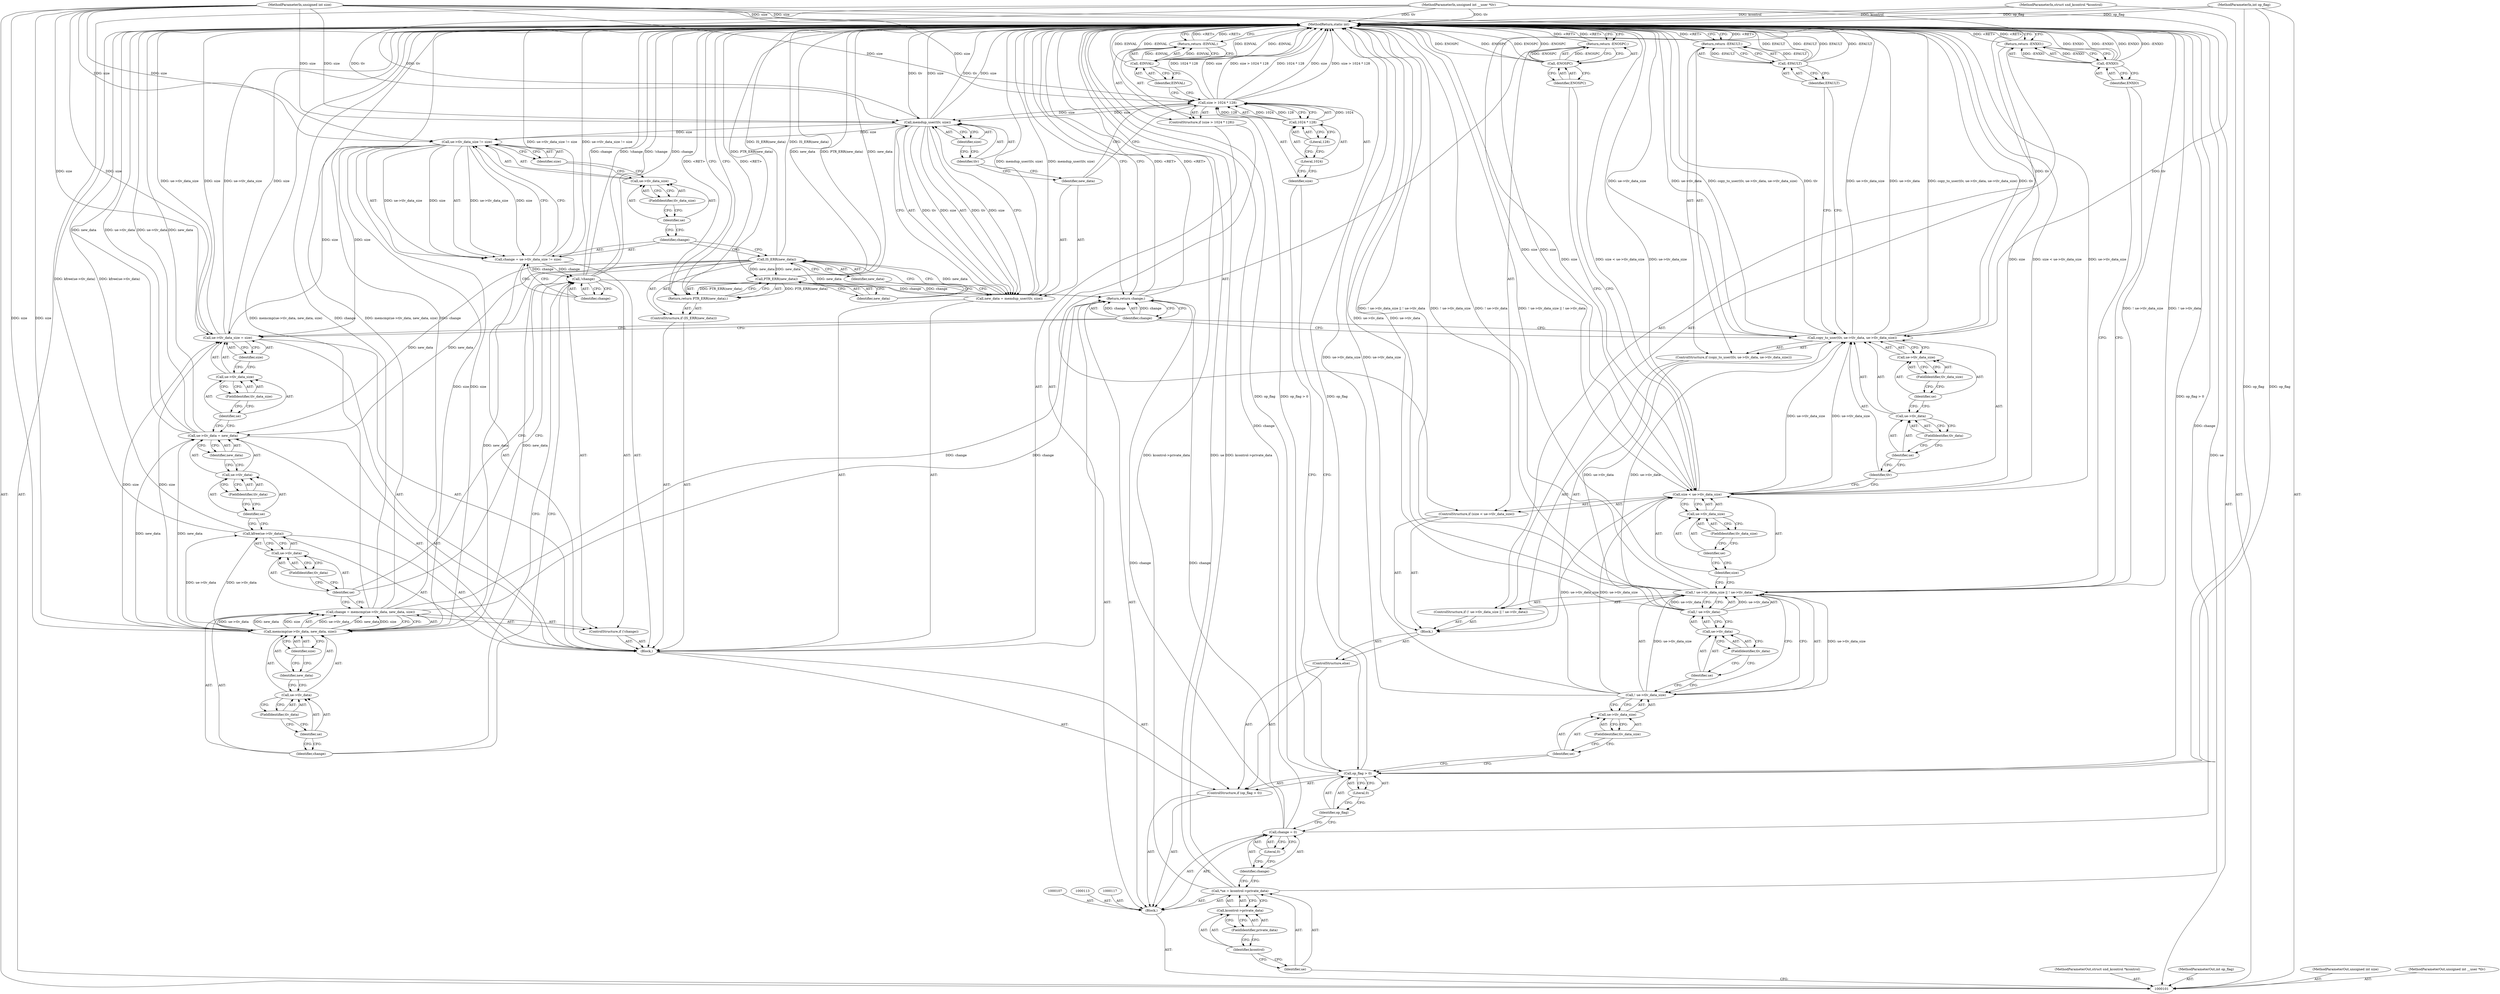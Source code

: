 digraph "1_linux_07f4d9d74a04aa7c72c5dae0ef97565f28f17b92_2" {
"1000213" [label="(MethodReturn,static int)"];
"1000102" [label="(MethodParameterIn,struct snd_kcontrol *kcontrol)"];
"1000296" [label="(MethodParameterOut,struct snd_kcontrol *kcontrol)"];
"1000118" [label="(ControlStructure,if (op_flag > 0))"];
"1000121" [label="(Literal,0)"];
"1000122" [label="(Block,)"];
"1000119" [label="(Call,op_flag > 0)"];
"1000120" [label="(Identifier,op_flag)"];
"1000126" [label="(Call,1024 * 128)"];
"1000127" [label="(Literal,1024)"];
"1000123" [label="(ControlStructure,if (size > 1024 * 128))"];
"1000128" [label="(Literal,128)"];
"1000124" [label="(Call,size > 1024 * 128)"];
"1000125" [label="(Identifier,size)"];
"1000130" [label="(Call,-EINVAL)"];
"1000131" [label="(Identifier,EINVAL)"];
"1000129" [label="(Return,return -EINVAL;)"];
"1000134" [label="(Call,memdup_user(tlv, size))"];
"1000135" [label="(Identifier,tlv)"];
"1000132" [label="(Call,new_data = memdup_user(tlv, size))"];
"1000133" [label="(Identifier,new_data)"];
"1000136" [label="(Identifier,size)"];
"1000139" [label="(Identifier,new_data)"];
"1000137" [label="(ControlStructure,if (IS_ERR(new_data)))"];
"1000138" [label="(Call,IS_ERR(new_data))"];
"1000141" [label="(Call,PTR_ERR(new_data))"];
"1000142" [label="(Identifier,new_data)"];
"1000140" [label="(Return,return PTR_ERR(new_data);)"];
"1000145" [label="(Call,ue->tlv_data_size != size)"];
"1000146" [label="(Call,ue->tlv_data_size)"];
"1000147" [label="(Identifier,ue)"];
"1000148" [label="(FieldIdentifier,tlv_data_size)"];
"1000143" [label="(Call,change = ue->tlv_data_size != size)"];
"1000144" [label="(Identifier,change)"];
"1000149" [label="(Identifier,size)"];
"1000150" [label="(ControlStructure,if (!change))"];
"1000151" [label="(Call,!change)"];
"1000152" [label="(Identifier,change)"];
"1000155" [label="(Call,memcmp(ue->tlv_data, new_data, size))"];
"1000156" [label="(Call,ue->tlv_data)"];
"1000157" [label="(Identifier,ue)"];
"1000158" [label="(FieldIdentifier,tlv_data)"];
"1000159" [label="(Identifier,new_data)"];
"1000153" [label="(Call,change = memcmp(ue->tlv_data, new_data, size))"];
"1000154" [label="(Identifier,change)"];
"1000160" [label="(Identifier,size)"];
"1000103" [label="(MethodParameterIn,int op_flag)"];
"1000297" [label="(MethodParameterOut,int op_flag)"];
"1000164" [label="(FieldIdentifier,tlv_data)"];
"1000161" [label="(Call,kfree(ue->tlv_data))"];
"1000162" [label="(Call,ue->tlv_data)"];
"1000163" [label="(Identifier,ue)"];
"1000169" [label="(Identifier,new_data)"];
"1000165" [label="(Call,ue->tlv_data = new_data)"];
"1000166" [label="(Call,ue->tlv_data)"];
"1000167" [label="(Identifier,ue)"];
"1000168" [label="(FieldIdentifier,tlv_data)"];
"1000174" [label="(Identifier,size)"];
"1000170" [label="(Call,ue->tlv_data_size = size)"];
"1000171" [label="(Call,ue->tlv_data_size)"];
"1000172" [label="(Identifier,ue)"];
"1000173" [label="(FieldIdentifier,tlv_data_size)"];
"1000175" [label="(ControlStructure,else)"];
"1000176" [label="(Block,)"];
"1000182" [label="(FieldIdentifier,tlv_data_size)"];
"1000177" [label="(ControlStructure,if (! ue->tlv_data_size || ! ue->tlv_data))"];
"1000183" [label="(Call,! ue->tlv_data)"];
"1000184" [label="(Call,ue->tlv_data)"];
"1000185" [label="(Identifier,ue)"];
"1000186" [label="(FieldIdentifier,tlv_data)"];
"1000178" [label="(Call,! ue->tlv_data_size || ! ue->tlv_data)"];
"1000179" [label="(Call,! ue->tlv_data_size)"];
"1000180" [label="(Call,ue->tlv_data_size)"];
"1000181" [label="(Identifier,ue)"];
"1000188" [label="(Call,-ENXIO)"];
"1000189" [label="(Identifier,ENXIO)"];
"1000187" [label="(Return,return -ENXIO;)"];
"1000193" [label="(Call,ue->tlv_data_size)"];
"1000194" [label="(Identifier,ue)"];
"1000195" [label="(FieldIdentifier,tlv_data_size)"];
"1000190" [label="(ControlStructure,if (size < ue->tlv_data_size))"];
"1000191" [label="(Call,size < ue->tlv_data_size)"];
"1000192" [label="(Identifier,size)"];
"1000197" [label="(Call,-ENOSPC)"];
"1000198" [label="(Identifier,ENOSPC)"];
"1000196" [label="(Return,return -ENOSPC;)"];
"1000201" [label="(Identifier,tlv)"];
"1000202" [label="(Call,ue->tlv_data)"];
"1000203" [label="(Identifier,ue)"];
"1000204" [label="(FieldIdentifier,tlv_data)"];
"1000199" [label="(ControlStructure,if (copy_to_user(tlv, ue->tlv_data, ue->tlv_data_size)))"];
"1000205" [label="(Call,ue->tlv_data_size)"];
"1000206" [label="(Identifier,ue)"];
"1000207" [label="(FieldIdentifier,tlv_data_size)"];
"1000200" [label="(Call,copy_to_user(tlv, ue->tlv_data, ue->tlv_data_size))"];
"1000209" [label="(Call,-EFAULT)"];
"1000210" [label="(Identifier,EFAULT)"];
"1000208" [label="(Return,return -EFAULT;)"];
"1000104" [label="(MethodParameterIn,unsigned int size)"];
"1000298" [label="(MethodParameterOut,unsigned int size)"];
"1000211" [label="(Return,return change;)"];
"1000212" [label="(Identifier,change)"];
"1000105" [label="(MethodParameterIn,unsigned int __user *tlv)"];
"1000299" [label="(MethodParameterOut,unsigned int __user *tlv)"];
"1000106" [label="(Block,)"];
"1000108" [label="(Call,*ue = kcontrol->private_data)"];
"1000109" [label="(Identifier,ue)"];
"1000110" [label="(Call,kcontrol->private_data)"];
"1000111" [label="(Identifier,kcontrol)"];
"1000112" [label="(FieldIdentifier,private_data)"];
"1000116" [label="(Literal,0)"];
"1000114" [label="(Call,change = 0)"];
"1000115" [label="(Identifier,change)"];
"1000213" -> "1000101"  [label="AST: "];
"1000213" -> "1000129"  [label="CFG: "];
"1000213" -> "1000140"  [label="CFG: "];
"1000213" -> "1000187"  [label="CFG: "];
"1000213" -> "1000196"  [label="CFG: "];
"1000213" -> "1000208"  [label="CFG: "];
"1000213" -> "1000211"  [label="CFG: "];
"1000187" -> "1000213"  [label="DDG: <RET>"];
"1000196" -> "1000213"  [label="DDG: <RET>"];
"1000208" -> "1000213"  [label="DDG: <RET>"];
"1000129" -> "1000213"  [label="DDG: <RET>"];
"1000211" -> "1000213"  [label="DDG: <RET>"];
"1000140" -> "1000213"  [label="DDG: <RET>"];
"1000141" -> "1000213"  [label="DDG: new_data"];
"1000141" -> "1000213"  [label="DDG: PTR_ERR(new_data)"];
"1000165" -> "1000213"  [label="DDG: new_data"];
"1000165" -> "1000213"  [label="DDG: ue->tlv_data"];
"1000200" -> "1000213"  [label="DDG: copy_to_user(tlv, ue->tlv_data, ue->tlv_data_size)"];
"1000200" -> "1000213"  [label="DDG: tlv"];
"1000200" -> "1000213"  [label="DDG: ue->tlv_data_size"];
"1000200" -> "1000213"  [label="DDG: ue->tlv_data"];
"1000105" -> "1000213"  [label="DDG: tlv"];
"1000102" -> "1000213"  [label="DDG: kcontrol"];
"1000153" -> "1000213"  [label="DDG: change"];
"1000153" -> "1000213"  [label="DDG: memcmp(ue->tlv_data, new_data, size)"];
"1000197" -> "1000213"  [label="DDG: -ENOSPC"];
"1000197" -> "1000213"  [label="DDG: ENOSPC"];
"1000138" -> "1000213"  [label="DDG: IS_ERR(new_data)"];
"1000188" -> "1000213"  [label="DDG: -ENXIO"];
"1000188" -> "1000213"  [label="DDG: ENXIO"];
"1000178" -> "1000213"  [label="DDG: ! ue->tlv_data_size || ! ue->tlv_data"];
"1000178" -> "1000213"  [label="DDG: ! ue->tlv_data_size"];
"1000178" -> "1000213"  [label="DDG: ! ue->tlv_data"];
"1000130" -> "1000213"  [label="DDG: -EINVAL"];
"1000130" -> "1000213"  [label="DDG: EINVAL"];
"1000124" -> "1000213"  [label="DDG: 1024 * 128"];
"1000124" -> "1000213"  [label="DDG: size"];
"1000124" -> "1000213"  [label="DDG: size > 1024 * 128"];
"1000209" -> "1000213"  [label="DDG: -EFAULT"];
"1000209" -> "1000213"  [label="DDG: EFAULT"];
"1000151" -> "1000213"  [label="DDG: !change"];
"1000151" -> "1000213"  [label="DDG: change"];
"1000104" -> "1000213"  [label="DDG: size"];
"1000183" -> "1000213"  [label="DDG: ue->tlv_data"];
"1000103" -> "1000213"  [label="DDG: op_flag"];
"1000132" -> "1000213"  [label="DDG: memdup_user(tlv, size)"];
"1000191" -> "1000213"  [label="DDG: size < ue->tlv_data_size"];
"1000191" -> "1000213"  [label="DDG: ue->tlv_data_size"];
"1000191" -> "1000213"  [label="DDG: size"];
"1000114" -> "1000213"  [label="DDG: change"];
"1000179" -> "1000213"  [label="DDG: ue->tlv_data_size"];
"1000134" -> "1000213"  [label="DDG: tlv"];
"1000134" -> "1000213"  [label="DDG: size"];
"1000108" -> "1000213"  [label="DDG: kcontrol->private_data"];
"1000108" -> "1000213"  [label="DDG: ue"];
"1000119" -> "1000213"  [label="DDG: op_flag"];
"1000119" -> "1000213"  [label="DDG: op_flag > 0"];
"1000143" -> "1000213"  [label="DDG: ue->tlv_data_size != size"];
"1000170" -> "1000213"  [label="DDG: ue->tlv_data_size"];
"1000170" -> "1000213"  [label="DDG: size"];
"1000161" -> "1000213"  [label="DDG: kfree(ue->tlv_data)"];
"1000102" -> "1000101"  [label="AST: "];
"1000102" -> "1000213"  [label="DDG: kcontrol"];
"1000296" -> "1000101"  [label="AST: "];
"1000118" -> "1000106"  [label="AST: "];
"1000119" -> "1000118"  [label="AST: "];
"1000122" -> "1000118"  [label="AST: "];
"1000175" -> "1000118"  [label="AST: "];
"1000121" -> "1000119"  [label="AST: "];
"1000121" -> "1000120"  [label="CFG: "];
"1000119" -> "1000121"  [label="CFG: "];
"1000122" -> "1000118"  [label="AST: "];
"1000123" -> "1000122"  [label="AST: "];
"1000132" -> "1000122"  [label="AST: "];
"1000137" -> "1000122"  [label="AST: "];
"1000143" -> "1000122"  [label="AST: "];
"1000150" -> "1000122"  [label="AST: "];
"1000161" -> "1000122"  [label="AST: "];
"1000165" -> "1000122"  [label="AST: "];
"1000170" -> "1000122"  [label="AST: "];
"1000119" -> "1000118"  [label="AST: "];
"1000119" -> "1000121"  [label="CFG: "];
"1000120" -> "1000119"  [label="AST: "];
"1000121" -> "1000119"  [label="AST: "];
"1000125" -> "1000119"  [label="CFG: "];
"1000181" -> "1000119"  [label="CFG: "];
"1000119" -> "1000213"  [label="DDG: op_flag"];
"1000119" -> "1000213"  [label="DDG: op_flag > 0"];
"1000103" -> "1000119"  [label="DDG: op_flag"];
"1000120" -> "1000119"  [label="AST: "];
"1000120" -> "1000114"  [label="CFG: "];
"1000121" -> "1000120"  [label="CFG: "];
"1000126" -> "1000124"  [label="AST: "];
"1000126" -> "1000128"  [label="CFG: "];
"1000127" -> "1000126"  [label="AST: "];
"1000128" -> "1000126"  [label="AST: "];
"1000124" -> "1000126"  [label="CFG: "];
"1000126" -> "1000124"  [label="DDG: 1024"];
"1000126" -> "1000124"  [label="DDG: 128"];
"1000127" -> "1000126"  [label="AST: "];
"1000127" -> "1000125"  [label="CFG: "];
"1000128" -> "1000127"  [label="CFG: "];
"1000123" -> "1000122"  [label="AST: "];
"1000124" -> "1000123"  [label="AST: "];
"1000129" -> "1000123"  [label="AST: "];
"1000128" -> "1000126"  [label="AST: "];
"1000128" -> "1000127"  [label="CFG: "];
"1000126" -> "1000128"  [label="CFG: "];
"1000124" -> "1000123"  [label="AST: "];
"1000124" -> "1000126"  [label="CFG: "];
"1000125" -> "1000124"  [label="AST: "];
"1000126" -> "1000124"  [label="AST: "];
"1000131" -> "1000124"  [label="CFG: "];
"1000133" -> "1000124"  [label="CFG: "];
"1000124" -> "1000213"  [label="DDG: 1024 * 128"];
"1000124" -> "1000213"  [label="DDG: size"];
"1000124" -> "1000213"  [label="DDG: size > 1024 * 128"];
"1000104" -> "1000124"  [label="DDG: size"];
"1000126" -> "1000124"  [label="DDG: 1024"];
"1000126" -> "1000124"  [label="DDG: 128"];
"1000124" -> "1000134"  [label="DDG: size"];
"1000125" -> "1000124"  [label="AST: "];
"1000125" -> "1000119"  [label="CFG: "];
"1000127" -> "1000125"  [label="CFG: "];
"1000130" -> "1000129"  [label="AST: "];
"1000130" -> "1000131"  [label="CFG: "];
"1000131" -> "1000130"  [label="AST: "];
"1000129" -> "1000130"  [label="CFG: "];
"1000130" -> "1000213"  [label="DDG: -EINVAL"];
"1000130" -> "1000213"  [label="DDG: EINVAL"];
"1000130" -> "1000129"  [label="DDG: -EINVAL"];
"1000131" -> "1000130"  [label="AST: "];
"1000131" -> "1000124"  [label="CFG: "];
"1000130" -> "1000131"  [label="CFG: "];
"1000129" -> "1000123"  [label="AST: "];
"1000129" -> "1000130"  [label="CFG: "];
"1000130" -> "1000129"  [label="AST: "];
"1000213" -> "1000129"  [label="CFG: "];
"1000129" -> "1000213"  [label="DDG: <RET>"];
"1000130" -> "1000129"  [label="DDG: -EINVAL"];
"1000134" -> "1000132"  [label="AST: "];
"1000134" -> "1000136"  [label="CFG: "];
"1000135" -> "1000134"  [label="AST: "];
"1000136" -> "1000134"  [label="AST: "];
"1000132" -> "1000134"  [label="CFG: "];
"1000134" -> "1000213"  [label="DDG: tlv"];
"1000134" -> "1000213"  [label="DDG: size"];
"1000134" -> "1000132"  [label="DDG: tlv"];
"1000134" -> "1000132"  [label="DDG: size"];
"1000105" -> "1000134"  [label="DDG: tlv"];
"1000124" -> "1000134"  [label="DDG: size"];
"1000104" -> "1000134"  [label="DDG: size"];
"1000134" -> "1000145"  [label="DDG: size"];
"1000135" -> "1000134"  [label="AST: "];
"1000135" -> "1000133"  [label="CFG: "];
"1000136" -> "1000135"  [label="CFG: "];
"1000132" -> "1000122"  [label="AST: "];
"1000132" -> "1000134"  [label="CFG: "];
"1000133" -> "1000132"  [label="AST: "];
"1000134" -> "1000132"  [label="AST: "];
"1000139" -> "1000132"  [label="CFG: "];
"1000132" -> "1000213"  [label="DDG: memdup_user(tlv, size)"];
"1000134" -> "1000132"  [label="DDG: tlv"];
"1000134" -> "1000132"  [label="DDG: size"];
"1000132" -> "1000138"  [label="DDG: new_data"];
"1000133" -> "1000132"  [label="AST: "];
"1000133" -> "1000124"  [label="CFG: "];
"1000135" -> "1000133"  [label="CFG: "];
"1000136" -> "1000134"  [label="AST: "];
"1000136" -> "1000135"  [label="CFG: "];
"1000134" -> "1000136"  [label="CFG: "];
"1000139" -> "1000138"  [label="AST: "];
"1000139" -> "1000132"  [label="CFG: "];
"1000138" -> "1000139"  [label="CFG: "];
"1000137" -> "1000122"  [label="AST: "];
"1000138" -> "1000137"  [label="AST: "];
"1000140" -> "1000137"  [label="AST: "];
"1000138" -> "1000137"  [label="AST: "];
"1000138" -> "1000139"  [label="CFG: "];
"1000139" -> "1000138"  [label="AST: "];
"1000142" -> "1000138"  [label="CFG: "];
"1000144" -> "1000138"  [label="CFG: "];
"1000138" -> "1000213"  [label="DDG: IS_ERR(new_data)"];
"1000132" -> "1000138"  [label="DDG: new_data"];
"1000138" -> "1000141"  [label="DDG: new_data"];
"1000138" -> "1000155"  [label="DDG: new_data"];
"1000138" -> "1000165"  [label="DDG: new_data"];
"1000141" -> "1000140"  [label="AST: "];
"1000141" -> "1000142"  [label="CFG: "];
"1000142" -> "1000141"  [label="AST: "];
"1000140" -> "1000141"  [label="CFG: "];
"1000141" -> "1000213"  [label="DDG: new_data"];
"1000141" -> "1000213"  [label="DDG: PTR_ERR(new_data)"];
"1000141" -> "1000140"  [label="DDG: PTR_ERR(new_data)"];
"1000138" -> "1000141"  [label="DDG: new_data"];
"1000142" -> "1000141"  [label="AST: "];
"1000142" -> "1000138"  [label="CFG: "];
"1000141" -> "1000142"  [label="CFG: "];
"1000140" -> "1000137"  [label="AST: "];
"1000140" -> "1000141"  [label="CFG: "];
"1000141" -> "1000140"  [label="AST: "];
"1000213" -> "1000140"  [label="CFG: "];
"1000140" -> "1000213"  [label="DDG: <RET>"];
"1000141" -> "1000140"  [label="DDG: PTR_ERR(new_data)"];
"1000145" -> "1000143"  [label="AST: "];
"1000145" -> "1000149"  [label="CFG: "];
"1000146" -> "1000145"  [label="AST: "];
"1000149" -> "1000145"  [label="AST: "];
"1000143" -> "1000145"  [label="CFG: "];
"1000145" -> "1000143"  [label="DDG: ue->tlv_data_size"];
"1000145" -> "1000143"  [label="DDG: size"];
"1000134" -> "1000145"  [label="DDG: size"];
"1000104" -> "1000145"  [label="DDG: size"];
"1000145" -> "1000155"  [label="DDG: size"];
"1000145" -> "1000170"  [label="DDG: size"];
"1000146" -> "1000145"  [label="AST: "];
"1000146" -> "1000148"  [label="CFG: "];
"1000147" -> "1000146"  [label="AST: "];
"1000148" -> "1000146"  [label="AST: "];
"1000149" -> "1000146"  [label="CFG: "];
"1000147" -> "1000146"  [label="AST: "];
"1000147" -> "1000144"  [label="CFG: "];
"1000148" -> "1000147"  [label="CFG: "];
"1000148" -> "1000146"  [label="AST: "];
"1000148" -> "1000147"  [label="CFG: "];
"1000146" -> "1000148"  [label="CFG: "];
"1000143" -> "1000122"  [label="AST: "];
"1000143" -> "1000145"  [label="CFG: "];
"1000144" -> "1000143"  [label="AST: "];
"1000145" -> "1000143"  [label="AST: "];
"1000152" -> "1000143"  [label="CFG: "];
"1000143" -> "1000213"  [label="DDG: ue->tlv_data_size != size"];
"1000145" -> "1000143"  [label="DDG: ue->tlv_data_size"];
"1000145" -> "1000143"  [label="DDG: size"];
"1000143" -> "1000151"  [label="DDG: change"];
"1000144" -> "1000143"  [label="AST: "];
"1000144" -> "1000138"  [label="CFG: "];
"1000147" -> "1000144"  [label="CFG: "];
"1000149" -> "1000145"  [label="AST: "];
"1000149" -> "1000146"  [label="CFG: "];
"1000145" -> "1000149"  [label="CFG: "];
"1000150" -> "1000122"  [label="AST: "];
"1000151" -> "1000150"  [label="AST: "];
"1000153" -> "1000150"  [label="AST: "];
"1000151" -> "1000150"  [label="AST: "];
"1000151" -> "1000152"  [label="CFG: "];
"1000152" -> "1000151"  [label="AST: "];
"1000154" -> "1000151"  [label="CFG: "];
"1000163" -> "1000151"  [label="CFG: "];
"1000151" -> "1000213"  [label="DDG: !change"];
"1000151" -> "1000213"  [label="DDG: change"];
"1000143" -> "1000151"  [label="DDG: change"];
"1000151" -> "1000211"  [label="DDG: change"];
"1000152" -> "1000151"  [label="AST: "];
"1000152" -> "1000143"  [label="CFG: "];
"1000151" -> "1000152"  [label="CFG: "];
"1000155" -> "1000153"  [label="AST: "];
"1000155" -> "1000160"  [label="CFG: "];
"1000156" -> "1000155"  [label="AST: "];
"1000159" -> "1000155"  [label="AST: "];
"1000160" -> "1000155"  [label="AST: "];
"1000153" -> "1000155"  [label="CFG: "];
"1000155" -> "1000153"  [label="DDG: ue->tlv_data"];
"1000155" -> "1000153"  [label="DDG: new_data"];
"1000155" -> "1000153"  [label="DDG: size"];
"1000138" -> "1000155"  [label="DDG: new_data"];
"1000145" -> "1000155"  [label="DDG: size"];
"1000104" -> "1000155"  [label="DDG: size"];
"1000155" -> "1000161"  [label="DDG: ue->tlv_data"];
"1000155" -> "1000165"  [label="DDG: new_data"];
"1000155" -> "1000170"  [label="DDG: size"];
"1000156" -> "1000155"  [label="AST: "];
"1000156" -> "1000158"  [label="CFG: "];
"1000157" -> "1000156"  [label="AST: "];
"1000158" -> "1000156"  [label="AST: "];
"1000159" -> "1000156"  [label="CFG: "];
"1000157" -> "1000156"  [label="AST: "];
"1000157" -> "1000154"  [label="CFG: "];
"1000158" -> "1000157"  [label="CFG: "];
"1000158" -> "1000156"  [label="AST: "];
"1000158" -> "1000157"  [label="CFG: "];
"1000156" -> "1000158"  [label="CFG: "];
"1000159" -> "1000155"  [label="AST: "];
"1000159" -> "1000156"  [label="CFG: "];
"1000160" -> "1000159"  [label="CFG: "];
"1000153" -> "1000150"  [label="AST: "];
"1000153" -> "1000155"  [label="CFG: "];
"1000154" -> "1000153"  [label="AST: "];
"1000155" -> "1000153"  [label="AST: "];
"1000163" -> "1000153"  [label="CFG: "];
"1000153" -> "1000213"  [label="DDG: change"];
"1000153" -> "1000213"  [label="DDG: memcmp(ue->tlv_data, new_data, size)"];
"1000155" -> "1000153"  [label="DDG: ue->tlv_data"];
"1000155" -> "1000153"  [label="DDG: new_data"];
"1000155" -> "1000153"  [label="DDG: size"];
"1000153" -> "1000211"  [label="DDG: change"];
"1000154" -> "1000153"  [label="AST: "];
"1000154" -> "1000151"  [label="CFG: "];
"1000157" -> "1000154"  [label="CFG: "];
"1000160" -> "1000155"  [label="AST: "];
"1000160" -> "1000159"  [label="CFG: "];
"1000155" -> "1000160"  [label="CFG: "];
"1000103" -> "1000101"  [label="AST: "];
"1000103" -> "1000213"  [label="DDG: op_flag"];
"1000103" -> "1000119"  [label="DDG: op_flag"];
"1000297" -> "1000101"  [label="AST: "];
"1000164" -> "1000162"  [label="AST: "];
"1000164" -> "1000163"  [label="CFG: "];
"1000162" -> "1000164"  [label="CFG: "];
"1000161" -> "1000122"  [label="AST: "];
"1000161" -> "1000162"  [label="CFG: "];
"1000162" -> "1000161"  [label="AST: "];
"1000167" -> "1000161"  [label="CFG: "];
"1000161" -> "1000213"  [label="DDG: kfree(ue->tlv_data)"];
"1000155" -> "1000161"  [label="DDG: ue->tlv_data"];
"1000162" -> "1000161"  [label="AST: "];
"1000162" -> "1000164"  [label="CFG: "];
"1000163" -> "1000162"  [label="AST: "];
"1000164" -> "1000162"  [label="AST: "];
"1000161" -> "1000162"  [label="CFG: "];
"1000163" -> "1000162"  [label="AST: "];
"1000163" -> "1000153"  [label="CFG: "];
"1000163" -> "1000151"  [label="CFG: "];
"1000164" -> "1000163"  [label="CFG: "];
"1000169" -> "1000165"  [label="AST: "];
"1000169" -> "1000166"  [label="CFG: "];
"1000165" -> "1000169"  [label="CFG: "];
"1000165" -> "1000122"  [label="AST: "];
"1000165" -> "1000169"  [label="CFG: "];
"1000166" -> "1000165"  [label="AST: "];
"1000169" -> "1000165"  [label="AST: "];
"1000172" -> "1000165"  [label="CFG: "];
"1000165" -> "1000213"  [label="DDG: new_data"];
"1000165" -> "1000213"  [label="DDG: ue->tlv_data"];
"1000155" -> "1000165"  [label="DDG: new_data"];
"1000138" -> "1000165"  [label="DDG: new_data"];
"1000166" -> "1000165"  [label="AST: "];
"1000166" -> "1000168"  [label="CFG: "];
"1000167" -> "1000166"  [label="AST: "];
"1000168" -> "1000166"  [label="AST: "];
"1000169" -> "1000166"  [label="CFG: "];
"1000167" -> "1000166"  [label="AST: "];
"1000167" -> "1000161"  [label="CFG: "];
"1000168" -> "1000167"  [label="CFG: "];
"1000168" -> "1000166"  [label="AST: "];
"1000168" -> "1000167"  [label="CFG: "];
"1000166" -> "1000168"  [label="CFG: "];
"1000174" -> "1000170"  [label="AST: "];
"1000174" -> "1000171"  [label="CFG: "];
"1000170" -> "1000174"  [label="CFG: "];
"1000170" -> "1000122"  [label="AST: "];
"1000170" -> "1000174"  [label="CFG: "];
"1000171" -> "1000170"  [label="AST: "];
"1000174" -> "1000170"  [label="AST: "];
"1000212" -> "1000170"  [label="CFG: "];
"1000170" -> "1000213"  [label="DDG: ue->tlv_data_size"];
"1000170" -> "1000213"  [label="DDG: size"];
"1000155" -> "1000170"  [label="DDG: size"];
"1000145" -> "1000170"  [label="DDG: size"];
"1000104" -> "1000170"  [label="DDG: size"];
"1000171" -> "1000170"  [label="AST: "];
"1000171" -> "1000173"  [label="CFG: "];
"1000172" -> "1000171"  [label="AST: "];
"1000173" -> "1000171"  [label="AST: "];
"1000174" -> "1000171"  [label="CFG: "];
"1000172" -> "1000171"  [label="AST: "];
"1000172" -> "1000165"  [label="CFG: "];
"1000173" -> "1000172"  [label="CFG: "];
"1000173" -> "1000171"  [label="AST: "];
"1000173" -> "1000172"  [label="CFG: "];
"1000171" -> "1000173"  [label="CFG: "];
"1000175" -> "1000118"  [label="AST: "];
"1000176" -> "1000175"  [label="AST: "];
"1000176" -> "1000175"  [label="AST: "];
"1000177" -> "1000176"  [label="AST: "];
"1000190" -> "1000176"  [label="AST: "];
"1000199" -> "1000176"  [label="AST: "];
"1000182" -> "1000180"  [label="AST: "];
"1000182" -> "1000181"  [label="CFG: "];
"1000180" -> "1000182"  [label="CFG: "];
"1000177" -> "1000176"  [label="AST: "];
"1000178" -> "1000177"  [label="AST: "];
"1000187" -> "1000177"  [label="AST: "];
"1000183" -> "1000178"  [label="AST: "];
"1000183" -> "1000184"  [label="CFG: "];
"1000184" -> "1000183"  [label="AST: "];
"1000178" -> "1000183"  [label="CFG: "];
"1000183" -> "1000213"  [label="DDG: ue->tlv_data"];
"1000183" -> "1000178"  [label="DDG: ue->tlv_data"];
"1000183" -> "1000200"  [label="DDG: ue->tlv_data"];
"1000184" -> "1000183"  [label="AST: "];
"1000184" -> "1000186"  [label="CFG: "];
"1000185" -> "1000184"  [label="AST: "];
"1000186" -> "1000184"  [label="AST: "];
"1000183" -> "1000184"  [label="CFG: "];
"1000185" -> "1000184"  [label="AST: "];
"1000185" -> "1000179"  [label="CFG: "];
"1000186" -> "1000185"  [label="CFG: "];
"1000186" -> "1000184"  [label="AST: "];
"1000186" -> "1000185"  [label="CFG: "];
"1000184" -> "1000186"  [label="CFG: "];
"1000178" -> "1000177"  [label="AST: "];
"1000178" -> "1000179"  [label="CFG: "];
"1000178" -> "1000183"  [label="CFG: "];
"1000179" -> "1000178"  [label="AST: "];
"1000183" -> "1000178"  [label="AST: "];
"1000189" -> "1000178"  [label="CFG: "];
"1000192" -> "1000178"  [label="CFG: "];
"1000178" -> "1000213"  [label="DDG: ! ue->tlv_data_size || ! ue->tlv_data"];
"1000178" -> "1000213"  [label="DDG: ! ue->tlv_data_size"];
"1000178" -> "1000213"  [label="DDG: ! ue->tlv_data"];
"1000179" -> "1000178"  [label="DDG: ue->tlv_data_size"];
"1000183" -> "1000178"  [label="DDG: ue->tlv_data"];
"1000179" -> "1000178"  [label="AST: "];
"1000179" -> "1000180"  [label="CFG: "];
"1000180" -> "1000179"  [label="AST: "];
"1000185" -> "1000179"  [label="CFG: "];
"1000178" -> "1000179"  [label="CFG: "];
"1000179" -> "1000213"  [label="DDG: ue->tlv_data_size"];
"1000179" -> "1000178"  [label="DDG: ue->tlv_data_size"];
"1000179" -> "1000191"  [label="DDG: ue->tlv_data_size"];
"1000180" -> "1000179"  [label="AST: "];
"1000180" -> "1000182"  [label="CFG: "];
"1000181" -> "1000180"  [label="AST: "];
"1000182" -> "1000180"  [label="AST: "];
"1000179" -> "1000180"  [label="CFG: "];
"1000181" -> "1000180"  [label="AST: "];
"1000181" -> "1000119"  [label="CFG: "];
"1000182" -> "1000181"  [label="CFG: "];
"1000188" -> "1000187"  [label="AST: "];
"1000188" -> "1000189"  [label="CFG: "];
"1000189" -> "1000188"  [label="AST: "];
"1000187" -> "1000188"  [label="CFG: "];
"1000188" -> "1000213"  [label="DDG: -ENXIO"];
"1000188" -> "1000213"  [label="DDG: ENXIO"];
"1000188" -> "1000187"  [label="DDG: -ENXIO"];
"1000189" -> "1000188"  [label="AST: "];
"1000189" -> "1000178"  [label="CFG: "];
"1000188" -> "1000189"  [label="CFG: "];
"1000187" -> "1000177"  [label="AST: "];
"1000187" -> "1000188"  [label="CFG: "];
"1000188" -> "1000187"  [label="AST: "];
"1000213" -> "1000187"  [label="CFG: "];
"1000187" -> "1000213"  [label="DDG: <RET>"];
"1000188" -> "1000187"  [label="DDG: -ENXIO"];
"1000193" -> "1000191"  [label="AST: "];
"1000193" -> "1000195"  [label="CFG: "];
"1000194" -> "1000193"  [label="AST: "];
"1000195" -> "1000193"  [label="AST: "];
"1000191" -> "1000193"  [label="CFG: "];
"1000194" -> "1000193"  [label="AST: "];
"1000194" -> "1000192"  [label="CFG: "];
"1000195" -> "1000194"  [label="CFG: "];
"1000195" -> "1000193"  [label="AST: "];
"1000195" -> "1000194"  [label="CFG: "];
"1000193" -> "1000195"  [label="CFG: "];
"1000190" -> "1000176"  [label="AST: "];
"1000191" -> "1000190"  [label="AST: "];
"1000196" -> "1000190"  [label="AST: "];
"1000191" -> "1000190"  [label="AST: "];
"1000191" -> "1000193"  [label="CFG: "];
"1000192" -> "1000191"  [label="AST: "];
"1000193" -> "1000191"  [label="AST: "];
"1000198" -> "1000191"  [label="CFG: "];
"1000201" -> "1000191"  [label="CFG: "];
"1000191" -> "1000213"  [label="DDG: size < ue->tlv_data_size"];
"1000191" -> "1000213"  [label="DDG: ue->tlv_data_size"];
"1000191" -> "1000213"  [label="DDG: size"];
"1000104" -> "1000191"  [label="DDG: size"];
"1000179" -> "1000191"  [label="DDG: ue->tlv_data_size"];
"1000191" -> "1000200"  [label="DDG: ue->tlv_data_size"];
"1000192" -> "1000191"  [label="AST: "];
"1000192" -> "1000178"  [label="CFG: "];
"1000194" -> "1000192"  [label="CFG: "];
"1000197" -> "1000196"  [label="AST: "];
"1000197" -> "1000198"  [label="CFG: "];
"1000198" -> "1000197"  [label="AST: "];
"1000196" -> "1000197"  [label="CFG: "];
"1000197" -> "1000213"  [label="DDG: -ENOSPC"];
"1000197" -> "1000213"  [label="DDG: ENOSPC"];
"1000197" -> "1000196"  [label="DDG: -ENOSPC"];
"1000198" -> "1000197"  [label="AST: "];
"1000198" -> "1000191"  [label="CFG: "];
"1000197" -> "1000198"  [label="CFG: "];
"1000196" -> "1000190"  [label="AST: "];
"1000196" -> "1000197"  [label="CFG: "];
"1000197" -> "1000196"  [label="AST: "];
"1000213" -> "1000196"  [label="CFG: "];
"1000196" -> "1000213"  [label="DDG: <RET>"];
"1000197" -> "1000196"  [label="DDG: -ENOSPC"];
"1000201" -> "1000200"  [label="AST: "];
"1000201" -> "1000191"  [label="CFG: "];
"1000203" -> "1000201"  [label="CFG: "];
"1000202" -> "1000200"  [label="AST: "];
"1000202" -> "1000204"  [label="CFG: "];
"1000203" -> "1000202"  [label="AST: "];
"1000204" -> "1000202"  [label="AST: "];
"1000206" -> "1000202"  [label="CFG: "];
"1000203" -> "1000202"  [label="AST: "];
"1000203" -> "1000201"  [label="CFG: "];
"1000204" -> "1000203"  [label="CFG: "];
"1000204" -> "1000202"  [label="AST: "];
"1000204" -> "1000203"  [label="CFG: "];
"1000202" -> "1000204"  [label="CFG: "];
"1000199" -> "1000176"  [label="AST: "];
"1000200" -> "1000199"  [label="AST: "];
"1000208" -> "1000199"  [label="AST: "];
"1000205" -> "1000200"  [label="AST: "];
"1000205" -> "1000207"  [label="CFG: "];
"1000206" -> "1000205"  [label="AST: "];
"1000207" -> "1000205"  [label="AST: "];
"1000200" -> "1000205"  [label="CFG: "];
"1000206" -> "1000205"  [label="AST: "];
"1000206" -> "1000202"  [label="CFG: "];
"1000207" -> "1000206"  [label="CFG: "];
"1000207" -> "1000205"  [label="AST: "];
"1000207" -> "1000206"  [label="CFG: "];
"1000205" -> "1000207"  [label="CFG: "];
"1000200" -> "1000199"  [label="AST: "];
"1000200" -> "1000205"  [label="CFG: "];
"1000201" -> "1000200"  [label="AST: "];
"1000202" -> "1000200"  [label="AST: "];
"1000205" -> "1000200"  [label="AST: "];
"1000210" -> "1000200"  [label="CFG: "];
"1000212" -> "1000200"  [label="CFG: "];
"1000200" -> "1000213"  [label="DDG: copy_to_user(tlv, ue->tlv_data, ue->tlv_data_size)"];
"1000200" -> "1000213"  [label="DDG: tlv"];
"1000200" -> "1000213"  [label="DDG: ue->tlv_data_size"];
"1000200" -> "1000213"  [label="DDG: ue->tlv_data"];
"1000105" -> "1000200"  [label="DDG: tlv"];
"1000183" -> "1000200"  [label="DDG: ue->tlv_data"];
"1000191" -> "1000200"  [label="DDG: ue->tlv_data_size"];
"1000209" -> "1000208"  [label="AST: "];
"1000209" -> "1000210"  [label="CFG: "];
"1000210" -> "1000209"  [label="AST: "];
"1000208" -> "1000209"  [label="CFG: "];
"1000209" -> "1000213"  [label="DDG: -EFAULT"];
"1000209" -> "1000213"  [label="DDG: EFAULT"];
"1000209" -> "1000208"  [label="DDG: -EFAULT"];
"1000210" -> "1000209"  [label="AST: "];
"1000210" -> "1000200"  [label="CFG: "];
"1000209" -> "1000210"  [label="CFG: "];
"1000208" -> "1000199"  [label="AST: "];
"1000208" -> "1000209"  [label="CFG: "];
"1000209" -> "1000208"  [label="AST: "];
"1000213" -> "1000208"  [label="CFG: "];
"1000208" -> "1000213"  [label="DDG: <RET>"];
"1000209" -> "1000208"  [label="DDG: -EFAULT"];
"1000104" -> "1000101"  [label="AST: "];
"1000104" -> "1000213"  [label="DDG: size"];
"1000104" -> "1000124"  [label="DDG: size"];
"1000104" -> "1000134"  [label="DDG: size"];
"1000104" -> "1000145"  [label="DDG: size"];
"1000104" -> "1000155"  [label="DDG: size"];
"1000104" -> "1000170"  [label="DDG: size"];
"1000104" -> "1000191"  [label="DDG: size"];
"1000298" -> "1000101"  [label="AST: "];
"1000211" -> "1000106"  [label="AST: "];
"1000211" -> "1000212"  [label="CFG: "];
"1000212" -> "1000211"  [label="AST: "];
"1000213" -> "1000211"  [label="CFG: "];
"1000211" -> "1000213"  [label="DDG: <RET>"];
"1000212" -> "1000211"  [label="DDG: change"];
"1000151" -> "1000211"  [label="DDG: change"];
"1000114" -> "1000211"  [label="DDG: change"];
"1000153" -> "1000211"  [label="DDG: change"];
"1000212" -> "1000211"  [label="AST: "];
"1000212" -> "1000170"  [label="CFG: "];
"1000212" -> "1000200"  [label="CFG: "];
"1000211" -> "1000212"  [label="CFG: "];
"1000212" -> "1000211"  [label="DDG: change"];
"1000105" -> "1000101"  [label="AST: "];
"1000105" -> "1000213"  [label="DDG: tlv"];
"1000105" -> "1000134"  [label="DDG: tlv"];
"1000105" -> "1000200"  [label="DDG: tlv"];
"1000299" -> "1000101"  [label="AST: "];
"1000106" -> "1000101"  [label="AST: "];
"1000107" -> "1000106"  [label="AST: "];
"1000108" -> "1000106"  [label="AST: "];
"1000113" -> "1000106"  [label="AST: "];
"1000114" -> "1000106"  [label="AST: "];
"1000117" -> "1000106"  [label="AST: "];
"1000118" -> "1000106"  [label="AST: "];
"1000211" -> "1000106"  [label="AST: "];
"1000108" -> "1000106"  [label="AST: "];
"1000108" -> "1000110"  [label="CFG: "];
"1000109" -> "1000108"  [label="AST: "];
"1000110" -> "1000108"  [label="AST: "];
"1000115" -> "1000108"  [label="CFG: "];
"1000108" -> "1000213"  [label="DDG: kcontrol->private_data"];
"1000108" -> "1000213"  [label="DDG: ue"];
"1000109" -> "1000108"  [label="AST: "];
"1000109" -> "1000101"  [label="CFG: "];
"1000111" -> "1000109"  [label="CFG: "];
"1000110" -> "1000108"  [label="AST: "];
"1000110" -> "1000112"  [label="CFG: "];
"1000111" -> "1000110"  [label="AST: "];
"1000112" -> "1000110"  [label="AST: "];
"1000108" -> "1000110"  [label="CFG: "];
"1000111" -> "1000110"  [label="AST: "];
"1000111" -> "1000109"  [label="CFG: "];
"1000112" -> "1000111"  [label="CFG: "];
"1000112" -> "1000110"  [label="AST: "];
"1000112" -> "1000111"  [label="CFG: "];
"1000110" -> "1000112"  [label="CFG: "];
"1000116" -> "1000114"  [label="AST: "];
"1000116" -> "1000115"  [label="CFG: "];
"1000114" -> "1000116"  [label="CFG: "];
"1000114" -> "1000106"  [label="AST: "];
"1000114" -> "1000116"  [label="CFG: "];
"1000115" -> "1000114"  [label="AST: "];
"1000116" -> "1000114"  [label="AST: "];
"1000120" -> "1000114"  [label="CFG: "];
"1000114" -> "1000213"  [label="DDG: change"];
"1000114" -> "1000211"  [label="DDG: change"];
"1000115" -> "1000114"  [label="AST: "];
"1000115" -> "1000108"  [label="CFG: "];
"1000116" -> "1000115"  [label="CFG: "];
}
